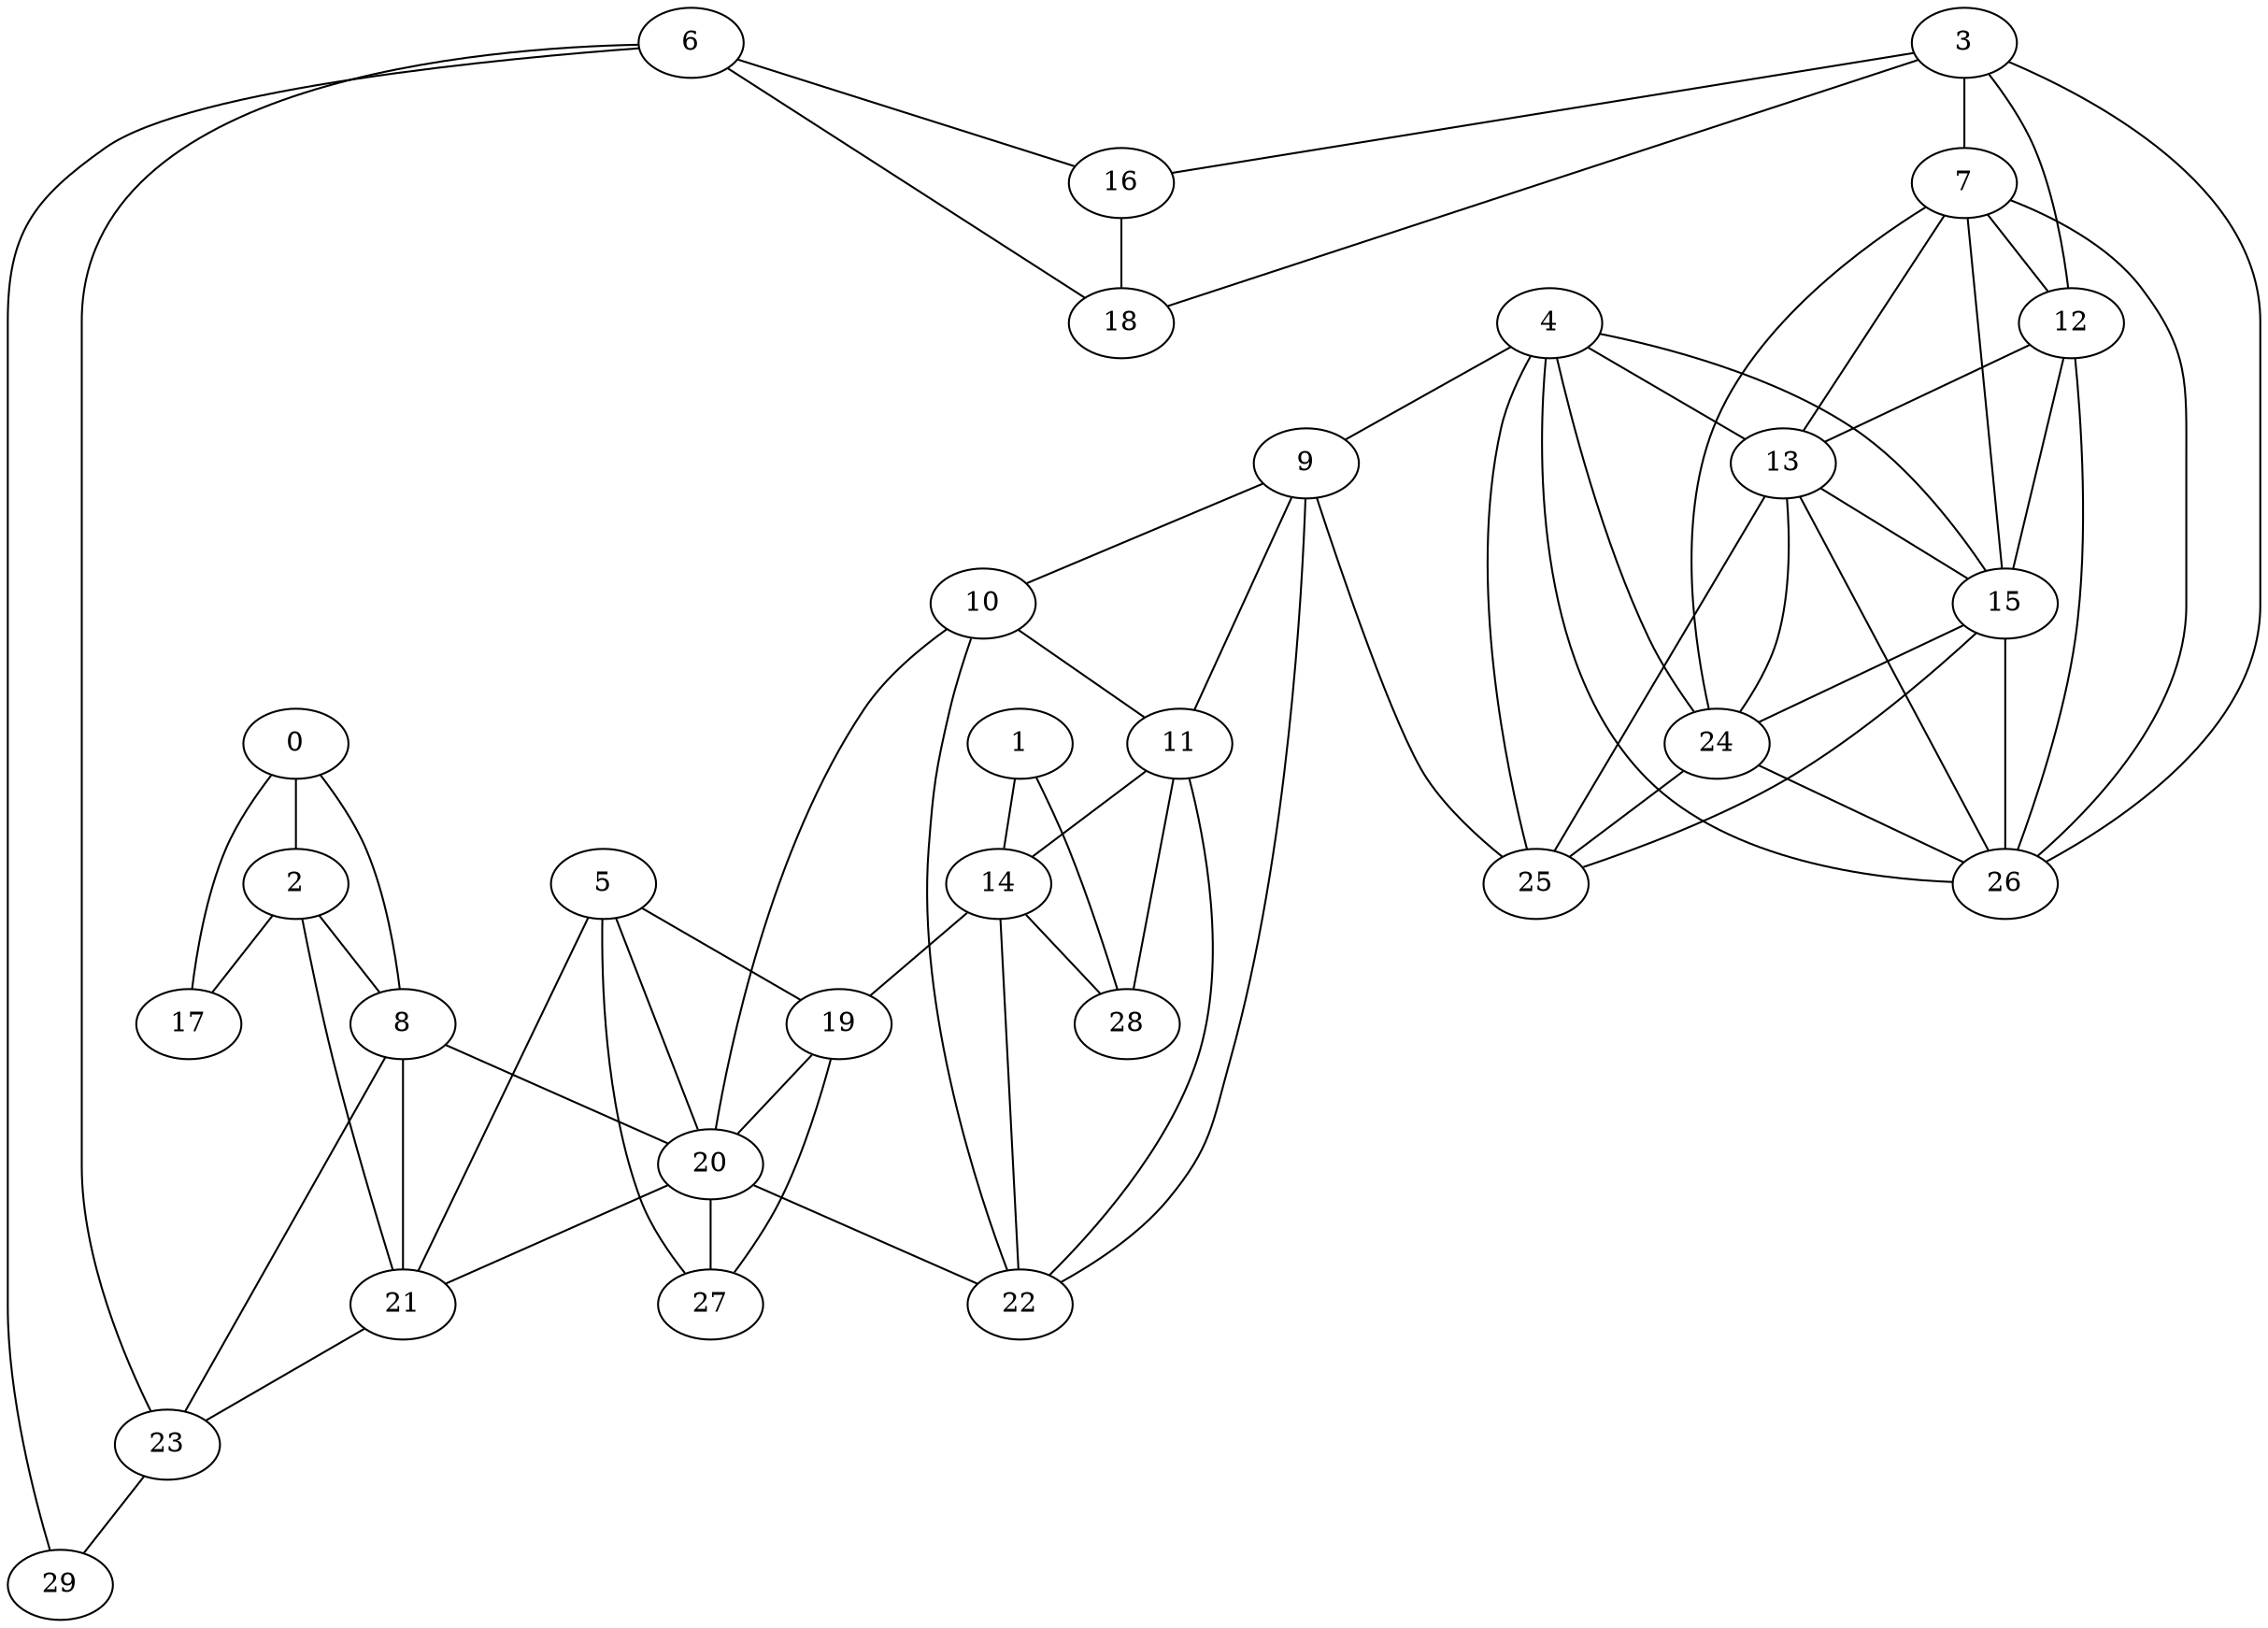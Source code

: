 graph {
	0 [label=0]
	1 [label=1]
	2 [label=2]
	3 [label=3]
	4 [label=4]
	5 [label=5]
	6 [label=6]
	7 [label=7]
	8 [label=8]
	9 [label=9]
	10 [label=10]
	11 [label=11]
	12 [label=12]
	13 [label=13]
	14 [label=14]
	15 [label=15]
	16 [label=16]
	17 [label=17]
	18 [label=18]
	19 [label=19]
	20 [label=20]
	21 [label=21]
	22 [label=22]
	23 [label=23]
	24 [label=24]
	25 [label=25]
	26 [label=26]
	27 [label=27]
	28 [label=28]
	29 [label=29]
	0 -- 2
	0 -- 8
	0 -- 17
	1 -- 14
	1 -- 28
	2 -- 8
	2 -- 17
	2 -- 21
	3 -- 7
	3 -- 12
	3 -- 16
	3 -- 18
	3 -- 26
	4 -- 9
	4 -- 13
	4 -- 15
	4 -- 24
	4 -- 25
	4 -- 26
	5 -- 19
	5 -- 20
	5 -- 21
	5 -- 27
	6 -- 16
	6 -- 18
	6 -- 23
	6 -- 29
	7 -- 12
	7 -- 13
	7 -- 15
	7 -- 24
	7 -- 26
	8 -- 20
	8 -- 21
	8 -- 23
	9 -- 10
	9 -- 11
	9 -- 22
	9 -- 25
	10 -- 11
	10 -- 20
	10 -- 22
	11 -- 14
	11 -- 22
	11 -- 28
	12 -- 13
	12 -- 15
	12 -- 26
	13 -- 15
	13 -- 24
	13 -- 25
	13 -- 26
	14 -- 19
	14 -- 22
	14 -- 28
	15 -- 24
	15 -- 25
	15 -- 26
	16 -- 18
	19 -- 20
	19 -- 27
	20 -- 21
	20 -- 22
	20 -- 27
	21 -- 23
	23 -- 29
	24 -- 25
	24 -- 26
}

